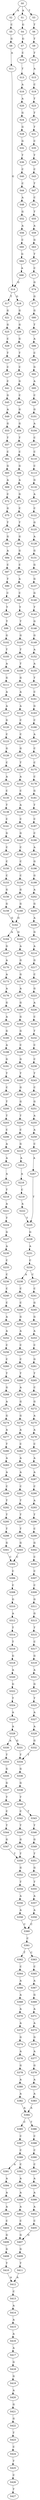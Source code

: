strict digraph  {
	S0 -> S1 [ label = A ];
	S0 -> S2 [ label = A ];
	S0 -> S3 [ label = T ];
	S1 -> S4 [ label = G ];
	S2 -> S5 [ label = C ];
	S3 -> S6 [ label = T ];
	S4 -> S7 [ label = G ];
	S5 -> S8 [ label = G ];
	S6 -> S9 [ label = T ];
	S7 -> S10 [ label = C ];
	S8 -> S11 [ label = A ];
	S9 -> S12 [ label = T ];
	S10 -> S13 [ label = T ];
	S11 -> S14 [ label = G ];
	S12 -> S15 [ label = A ];
	S13 -> S16 [ label = A ];
	S14 -> S17 [ label = T ];
	S14 -> S18 [ label = G ];
	S15 -> S19 [ label = C ];
	S16 -> S20 [ label = A ];
	S17 -> S21 [ label = G ];
	S18 -> S22 [ label = G ];
	S19 -> S23 [ label = T ];
	S20 -> S24 [ label = G ];
	S21 -> S25 [ label = G ];
	S22 -> S26 [ label = G ];
	S23 -> S27 [ label = T ];
	S24 -> S28 [ label = G ];
	S25 -> S29 [ label = C ];
	S26 -> S30 [ label = G ];
	S27 -> S31 [ label = T ];
	S28 -> S32 [ label = G ];
	S29 -> S33 [ label = T ];
	S30 -> S34 [ label = T ];
	S31 -> S35 [ label = C ];
	S32 -> S36 [ label = T ];
	S33 -> S37 [ label = C ];
	S34 -> S38 [ label = C ];
	S35 -> S39 [ label = T ];
	S36 -> S40 [ label = C ];
	S37 -> S41 [ label = C ];
	S38 -> S42 [ label = G ];
	S39 -> S43 [ label = C ];
	S40 -> S44 [ label = C ];
	S41 -> S45 [ label = G ];
	S42 -> S46 [ label = C ];
	S43 -> S47 [ label = T ];
	S44 -> S48 [ label = A ];
	S45 -> S49 [ label = A ];
	S46 -> S50 [ label = G ];
	S47 -> S51 [ label = C ];
	S48 -> S52 [ label = G ];
	S49 -> S53 [ label = G ];
	S50 -> S54 [ label = G ];
	S51 -> S55 [ label = T ];
	S52 -> S56 [ label = A ];
	S53 -> S57 [ label = T ];
	S54 -> S58 [ label = T ];
	S55 -> S59 [ label = A ];
	S56 -> S60 [ label = C ];
	S57 -> S61 [ label = C ];
	S58 -> S62 [ label = C ];
	S59 -> S63 [ label = G ];
	S60 -> S64 [ label = G ];
	S61 -> S65 [ label = G ];
	S62 -> S66 [ label = G ];
	S63 -> S67 [ label = T ];
	S64 -> S68 [ label = A ];
	S65 -> S69 [ label = A ];
	S66 -> S70 [ label = A ];
	S67 -> S71 [ label = C ];
	S68 -> S14 [ label = G ];
	S69 -> S72 [ label = C ];
	S70 -> S73 [ label = G ];
	S71 -> S74 [ label = G ];
	S72 -> S75 [ label = G ];
	S73 -> S76 [ label = C ];
	S74 -> S77 [ label = G ];
	S75 -> S78 [ label = T ];
	S76 -> S79 [ label = T ];
	S77 -> S80 [ label = G ];
	S78 -> S81 [ label = G ];
	S79 -> S82 [ label = G ];
	S80 -> S83 [ label = T ];
	S81 -> S84 [ label = A ];
	S82 -> S85 [ label = G ];
	S83 -> S86 [ label = A ];
	S84 -> S87 [ label = C ];
	S85 -> S88 [ label = C ];
	S86 -> S89 [ label = C ];
	S87 -> S90 [ label = T ];
	S88 -> S91 [ label = A ];
	S89 -> S92 [ label = G ];
	S90 -> S93 [ label = C ];
	S91 -> S94 [ label = C ];
	S92 -> S95 [ label = A ];
	S93 -> S96 [ label = T ];
	S94 -> S97 [ label = T ];
	S95 -> S98 [ label = C ];
	S96 -> S99 [ label = T ];
	S97 -> S100 [ label = T ];
	S98 -> S101 [ label = G ];
	S99 -> S102 [ label = G ];
	S100 -> S103 [ label = G ];
	S101 -> S104 [ label = A ];
	S102 -> S105 [ label = T ];
	S103 -> S106 [ label = T ];
	S104 -> S107 [ label = C ];
	S105 -> S108 [ label = A ];
	S106 -> S109 [ label = T ];
	S107 -> S110 [ label = C ];
	S108 -> S111 [ label = G ];
	S109 -> S112 [ label = G ];
	S110 -> S113 [ label = C ];
	S111 -> S114 [ label = A ];
	S112 -> S115 [ label = A ];
	S113 -> S116 [ label = G ];
	S114 -> S117 [ label = A ];
	S115 -> S118 [ label = A ];
	S116 -> S119 [ label = A ];
	S117 -> S120 [ label = G ];
	S118 -> S121 [ label = C ];
	S119 -> S122 [ label = C ];
	S120 -> S123 [ label = C ];
	S121 -> S124 [ label = C ];
	S122 -> S125 [ label = G ];
	S123 -> S126 [ label = G ];
	S124 -> S127 [ label = G ];
	S125 -> S128 [ label = A ];
	S126 -> S129 [ label = C ];
	S127 -> S130 [ label = T ];
	S128 -> S131 [ label = G ];
	S129 -> S132 [ label = A ];
	S130 -> S133 [ label = A ];
	S131 -> S134 [ label = G ];
	S132 -> S135 [ label = C ];
	S133 -> S136 [ label = C ];
	S134 -> S137 [ label = G ];
	S135 -> S138 [ label = T ];
	S136 -> S139 [ label = A ];
	S137 -> S140 [ label = G ];
	S138 -> S141 [ label = C ];
	S139 -> S142 [ label = C ];
	S140 -> S143 [ label = T ];
	S141 -> S144 [ label = G ];
	S142 -> S145 [ label = G ];
	S143 -> S146 [ label = G ];
	S144 -> S147 [ label = C ];
	S145 -> S148 [ label = C ];
	S146 -> S149 [ label = G ];
	S147 -> S150 [ label = C ];
	S148 -> S151 [ label = C ];
	S149 -> S152 [ label = A ];
	S150 -> S153 [ label = C ];
	S151 -> S154 [ label = C ];
	S152 -> S155 [ label = A ];
	S153 -> S156 [ label = G ];
	S154 -> S157 [ label = G ];
	S155 -> S158 [ label = T ];
	S156 -> S159 [ label = G ];
	S157 -> S160 [ label = G ];
	S158 -> S161 [ label = C ];
	S159 -> S162 [ label = G ];
	S160 -> S162 [ label = G ];
	S161 -> S163 [ label = G ];
	S162 -> S164 [ label = A ];
	S162 -> S165 [ label = G ];
	S163 -> S166 [ label = C ];
	S164 -> S167 [ label = G ];
	S165 -> S168 [ label = A ];
	S166 -> S169 [ label = A ];
	S167 -> S170 [ label = A ];
	S168 -> S171 [ label = G ];
	S169 -> S172 [ label = C ];
	S170 -> S173 [ label = A ];
	S171 -> S174 [ label = G ];
	S172 -> S175 [ label = C ];
	S173 -> S176 [ label = A ];
	S174 -> S177 [ label = A ];
	S175 -> S178 [ label = C ];
	S176 -> S179 [ label = G ];
	S177 -> S180 [ label = G ];
	S178 -> S181 [ label = G ];
	S179 -> S182 [ label = A ];
	S180 -> S183 [ label = G ];
	S181 -> S184 [ label = T ];
	S182 -> S185 [ label = G ];
	S183 -> S186 [ label = G ];
	S184 -> S187 [ label = C ];
	S185 -> S188 [ label = A ];
	S186 -> S189 [ label = C ];
	S187 -> S190 [ label = C ];
	S188 -> S191 [ label = G ];
	S189 -> S192 [ label = G ];
	S190 -> S193 [ label = A ];
	S191 -> S194 [ label = T ];
	S192 -> S195 [ label = T ];
	S193 -> S196 [ label = G ];
	S194 -> S197 [ label = C ];
	S195 -> S198 [ label = G ];
	S196 -> S199 [ label = G ];
	S197 -> S200 [ label = T ];
	S198 -> S201 [ label = G ];
	S199 -> S202 [ label = A ];
	S200 -> S203 [ label = T ];
	S201 -> S204 [ label = T ];
	S202 -> S205 [ label = G ];
	S203 -> S206 [ label = C ];
	S204 -> S207 [ label = C ];
	S205 -> S208 [ label = A ];
	S206 -> S209 [ label = A ];
	S207 -> S210 [ label = G ];
	S208 -> S211 [ label = G ];
	S209 -> S212 [ label = A ];
	S210 -> S213 [ label = A ];
	S211 -> S214 [ label = A ];
	S212 -> S215 [ label = A ];
	S213 -> S216 [ label = A ];
	S214 -> S217 [ label = G ];
	S215 -> S218 [ label = T ];
	S216 -> S219 [ label = C ];
	S217 -> S220 [ label = C ];
	S218 -> S221 [ label = A ];
	S219 -> S222 [ label = A ];
	S220 -> S223 [ label = G ];
	S221 -> S224 [ label = T ];
	S222 -> S225 [ label = T ];
	S223 -> S226 [ label = A ];
	S224 -> S227 [ label = G ];
	S225 -> S228 [ label = G ];
	S226 -> S229 [ label = C ];
	S227 -> S230 [ label = A ];
	S228 -> S231 [ label = A ];
	S229 -> S232 [ label = T ];
	S230 -> S233 [ label = C ];
	S231 -> S234 [ label = C ];
	S232 -> S235 [ label = C ];
	S233 -> S236 [ label = C ];
	S234 -> S237 [ label = C ];
	S234 -> S238 [ label = A ];
	S235 -> S239 [ label = C ];
	S236 -> S240 [ label = C ];
	S237 -> S241 [ label = C ];
	S238 -> S242 [ label = C ];
	S239 -> S243 [ label = T ];
	S240 -> S244 [ label = C ];
	S241 -> S245 [ label = G ];
	S242 -> S246 [ label = C ];
	S243 -> S247 [ label = C ];
	S244 -> S248 [ label = A ];
	S245 -> S249 [ label = G ];
	S246 -> S250 [ label = G ];
	S247 -> S251 [ label = G ];
	S248 -> S252 [ label = A ];
	S249 -> S253 [ label = A ];
	S250 -> S254 [ label = A ];
	S251 -> S255 [ label = A ];
	S252 -> S256 [ label = C ];
	S253 -> S257 [ label = C ];
	S254 -> S258 [ label = C ];
	S255 -> S259 [ label = A ];
	S256 -> S260 [ label = C ];
	S257 -> S261 [ label = G ];
	S258 -> S262 [ label = C ];
	S259 -> S263 [ label = C ];
	S260 -> S264 [ label = T ];
	S261 -> S265 [ label = T ];
	S262 -> S266 [ label = T ];
	S263 -> S267 [ label = A ];
	S264 -> S268 [ label = G ];
	S265 -> S269 [ label = C ];
	S266 -> S270 [ label = A ];
	S267 -> S225 [ label = T ];
	S268 -> S271 [ label = A ];
	S269 -> S272 [ label = G ];
	S270 -> S273 [ label = G ];
	S271 -> S274 [ label = G ];
	S272 -> S275 [ label = A ];
	S273 -> S276 [ label = G ];
	S274 -> S277 [ label = A ];
	S275 -> S278 [ label = A ];
	S276 -> S279 [ label = A ];
	S277 -> S280 [ label = T ];
	S278 -> S281 [ label = C ];
	S279 -> S282 [ label = C ];
	S280 -> S283 [ label = A ];
	S281 -> S284 [ label = A ];
	S282 -> S285 [ label = A ];
	S283 -> S286 [ label = A ];
	S284 -> S287 [ label = A ];
	S285 -> S288 [ label = A ];
	S286 -> S289 [ label = C ];
	S287 -> S290 [ label = C ];
	S288 -> S291 [ label = C ];
	S289 -> S292 [ label = T ];
	S290 -> S293 [ label = A ];
	S291 -> S294 [ label = T ];
	S292 -> S295 [ label = T ];
	S293 -> S296 [ label = T ];
	S294 -> S297 [ label = T ];
	S295 -> S298 [ label = T ];
	S296 -> S299 [ label = C ];
	S297 -> S300 [ label = T ];
	S298 -> S301 [ label = G ];
	S299 -> S302 [ label = G ];
	S300 -> S303 [ label = G ];
	S301 -> S304 [ label = C ];
	S302 -> S305 [ label = C ];
	S303 -> S304 [ label = C ];
	S304 -> S306 [ label = C ];
	S305 -> S307 [ label = C ];
	S306 -> S308 [ label = C ];
	S307 -> S309 [ label = C ];
	S308 -> S310 [ label = G ];
	S309 -> S311 [ label = G ];
	S310 -> S312 [ label = A ];
	S311 -> S313 [ label = G ];
	S312 -> S314 [ label = T ];
	S313 -> S315 [ label = T ];
	S314 -> S316 [ label = T ];
	S315 -> S317 [ label = C ];
	S316 -> S318 [ label = G ];
	S317 -> S319 [ label = G ];
	S318 -> S320 [ label = A ];
	S319 -> S321 [ label = A ];
	S320 -> S322 [ label = G ];
	S321 -> S323 [ label = G ];
	S322 -> S324 [ label = T ];
	S323 -> S325 [ label = T ];
	S324 -> S326 [ label = A ];
	S325 -> S327 [ label = A ];
	S326 -> S328 [ label = A ];
	S327 -> S329 [ label = A ];
	S328 -> S330 [ label = A ];
	S328 -> S331 [ label = G ];
	S329 -> S332 [ label = G ];
	S330 -> S333 [ label = T ];
	S331 -> S334 [ label = T ];
	S332 -> S334 [ label = T ];
	S333 -> S335 [ label = G ];
	S334 -> S336 [ label = G ];
	S335 -> S337 [ label = G ];
	S336 -> S338 [ label = G ];
	S337 -> S339 [ label = T ];
	S338 -> S340 [ label = T ];
	S339 -> S341 [ label = C ];
	S340 -> S342 [ label = C ];
	S340 -> S343 [ label = T ];
	S341 -> S344 [ label = T ];
	S342 -> S345 [ label = T ];
	S343 -> S346 [ label = T ];
	S344 -> S347 [ label = G ];
	S345 -> S348 [ label = G ];
	S346 -> S349 [ label = G ];
	S347 -> S350 [ label = T ];
	S348 -> S350 [ label = T ];
	S349 -> S351 [ label = T ];
	S350 -> S352 [ label = G ];
	S351 -> S353 [ label = G ];
	S352 -> S354 [ label = T ];
	S353 -> S355 [ label = T ];
	S354 -> S356 [ label = A ];
	S355 -> S357 [ label = A ];
	S356 -> S358 [ label = A ];
	S357 -> S359 [ label = A ];
	S358 -> S360 [ label = C ];
	S359 -> S360 [ label = C ];
	S360 -> S361 [ label = C ];
	S361 -> S362 [ label = T ];
	S361 -> S363 [ label = C ];
	S362 -> S364 [ label = C ];
	S363 -> S365 [ label = C ];
	S364 -> S366 [ label = A ];
	S365 -> S367 [ label = A ];
	S366 -> S368 [ label = A ];
	S367 -> S369 [ label = G ];
	S368 -> S370 [ label = A ];
	S369 -> S371 [ label = A ];
	S370 -> S372 [ label = A ];
	S371 -> S373 [ label = A ];
	S372 -> S374 [ label = G ];
	S373 -> S375 [ label = G ];
	S374 -> S376 [ label = A ];
	S375 -> S377 [ label = A ];
	S376 -> S378 [ label = G ];
	S377 -> S379 [ label = G ];
	S378 -> S380 [ label = A ];
	S379 -> S381 [ label = A ];
	S380 -> S382 [ label = A ];
	S381 -> S383 [ label = A ];
	S382 -> S384 [ label = A ];
	S383 -> S384 [ label = A ];
	S384 -> S385 [ label = C ];
	S384 -> S386 [ label = T ];
	S385 -> S387 [ label = C ];
	S386 -> S388 [ label = C ];
	S387 -> S389 [ label = C ];
	S388 -> S390 [ label = C ];
	S389 -> S391 [ label = A ];
	S389 -> S392 [ label = C ];
	S390 -> S393 [ label = C ];
	S391 -> S394 [ label = A ];
	S392 -> S395 [ label = A ];
	S393 -> S396 [ label = A ];
	S394 -> S397 [ label = A ];
	S395 -> S398 [ label = A ];
	S396 -> S399 [ label = A ];
	S397 -> S400 [ label = A ];
	S398 -> S401 [ label = A ];
	S399 -> S402 [ label = A ];
	S400 -> S403 [ label = C ];
	S401 -> S404 [ label = C ];
	S402 -> S405 [ label = C ];
	S403 -> S406 [ label = G ];
	S404 -> S407 [ label = G ];
	S405 -> S407 [ label = G ];
	S406 -> S408 [ label = G ];
	S407 -> S409 [ label = G ];
	S408 -> S410 [ label = T ];
	S409 -> S411 [ label = T ];
	S410 -> S412 [ label = A ];
	S411 -> S412 [ label = A ];
	S412 -> S413 [ label = C ];
	S413 -> S414 [ label = A ];
	S414 -> S415 [ label = A ];
	S415 -> S416 [ label = A ];
	S416 -> S417 [ label = A ];
	S417 -> S418 [ label = G ];
	S418 -> S419 [ label = G ];
	S419 -> S420 [ label = A ];
	S420 -> S421 [ label = G ];
	S421 -> S422 [ label = G ];
	S422 -> S423 [ label = T ];
	S423 -> S424 [ label = C ];
	S424 -> S425 [ label = T ];
	S425 -> S426 [ label = C ];
	S426 -> S427 [ label = T ];
}
